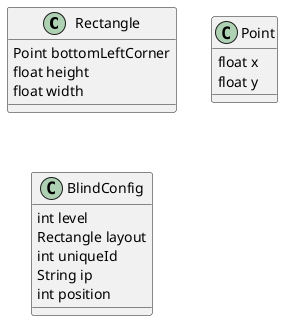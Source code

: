 @startuml Blind Configuration

class Rectangle {
    Point bottomLeftCorner
    float height 
    float width
}

class Point {
    float x
    float y
}

class BlindConfig {
    int level
    Rectangle layout
    int uniqueId
    String ip
    int position
}

@enduml